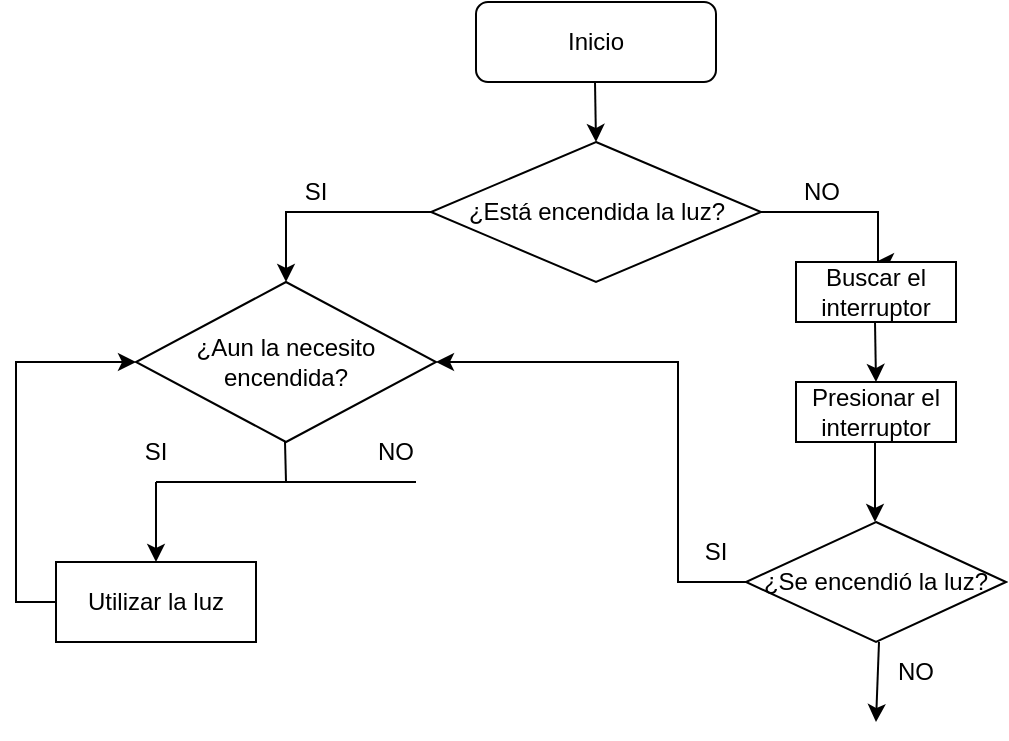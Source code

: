 <mxfile version="21.2.2" type="github">
  <diagram name="Page-1" id="yjx0suM_VuWiPLJv4gr1">
    <mxGraphModel dx="954" dy="647" grid="1" gridSize="10" guides="1" tooltips="1" connect="1" arrows="1" fold="1" page="1" pageScale="1" pageWidth="850" pageHeight="1100" math="0" shadow="0">
      <root>
        <mxCell id="0" />
        <mxCell id="1" parent="0" />
        <mxCell id="2-mPB67WOmI-iHg1lCJ8-1" value="Inicio" style="rounded=1;whiteSpace=wrap;html=1;" vertex="1" parent="1">
          <mxGeometry x="330" y="40" width="120" height="40" as="geometry" />
        </mxCell>
        <mxCell id="2-mPB67WOmI-iHg1lCJ8-29" style="edgeStyle=orthogonalEdgeStyle;rounded=0;orthogonalLoop=1;jettySize=auto;html=1;exitX=1;exitY=0.5;exitDx=0;exitDy=0;" edge="1" parent="1" source="2-mPB67WOmI-iHg1lCJ8-4">
          <mxGeometry relative="1" as="geometry">
            <mxPoint x="530" y="170" as="targetPoint" />
            <Array as="points">
              <mxPoint x="531" y="145" />
            </Array>
          </mxGeometry>
        </mxCell>
        <mxCell id="2-mPB67WOmI-iHg1lCJ8-48" style="edgeStyle=orthogonalEdgeStyle;rounded=0;orthogonalLoop=1;jettySize=auto;html=1;exitX=0;exitY=0.5;exitDx=0;exitDy=0;entryX=0.5;entryY=0;entryDx=0;entryDy=0;" edge="1" parent="1" source="2-mPB67WOmI-iHg1lCJ8-4" target="2-mPB67WOmI-iHg1lCJ8-14">
          <mxGeometry relative="1" as="geometry" />
        </mxCell>
        <mxCell id="2-mPB67WOmI-iHg1lCJ8-4" value="¿Está encendida la luz?" style="rhombus;whiteSpace=wrap;html=1;" vertex="1" parent="1">
          <mxGeometry x="307.5" y="110" width="165" height="70" as="geometry" />
        </mxCell>
        <mxCell id="2-mPB67WOmI-iHg1lCJ8-6" value="" style="endArrow=classic;html=1;rounded=0;" edge="1" parent="1">
          <mxGeometry relative="1" as="geometry">
            <mxPoint x="389.5" y="80" as="sourcePoint" />
            <mxPoint x="390" y="110" as="targetPoint" />
          </mxGeometry>
        </mxCell>
        <mxCell id="2-mPB67WOmI-iHg1lCJ8-10" value="SI" style="text;html=1;strokeColor=none;fillColor=none;align=center;verticalAlign=middle;whiteSpace=wrap;rounded=0;" vertex="1" parent="1">
          <mxGeometry x="220" y="120" width="60" height="30" as="geometry" />
        </mxCell>
        <mxCell id="2-mPB67WOmI-iHg1lCJ8-14" value="¿Aun la necesito encendida?" style="rhombus;whiteSpace=wrap;html=1;" vertex="1" parent="1">
          <mxGeometry x="160" y="180" width="150" height="80" as="geometry" />
        </mxCell>
        <mxCell id="2-mPB67WOmI-iHg1lCJ8-24" style="edgeStyle=orthogonalEdgeStyle;rounded=0;orthogonalLoop=1;jettySize=auto;html=1;exitX=0;exitY=0.5;exitDx=0;exitDy=0;entryX=0;entryY=0.5;entryDx=0;entryDy=0;" edge="1" parent="1" source="2-mPB67WOmI-iHg1lCJ8-19" target="2-mPB67WOmI-iHg1lCJ8-14">
          <mxGeometry relative="1" as="geometry">
            <mxPoint x="140" y="270" as="targetPoint" />
            <Array as="points">
              <mxPoint x="100" y="340" />
              <mxPoint x="100" y="220" />
            </Array>
          </mxGeometry>
        </mxCell>
        <mxCell id="2-mPB67WOmI-iHg1lCJ8-19" value="Utilizar la luz" style="rounded=0;whiteSpace=wrap;html=1;" vertex="1" parent="1">
          <mxGeometry x="120" y="320" width="100" height="40" as="geometry" />
        </mxCell>
        <mxCell id="2-mPB67WOmI-iHg1lCJ8-20" value="" style="endArrow=none;html=1;rounded=0;" edge="1" parent="1">
          <mxGeometry width="50" height="50" relative="1" as="geometry">
            <mxPoint x="235" y="280" as="sourcePoint" />
            <mxPoint x="234.5" y="260" as="targetPoint" />
          </mxGeometry>
        </mxCell>
        <mxCell id="2-mPB67WOmI-iHg1lCJ8-21" value="" style="endArrow=none;html=1;rounded=0;" edge="1" parent="1">
          <mxGeometry width="50" height="50" relative="1" as="geometry">
            <mxPoint x="170" y="280" as="sourcePoint" />
            <mxPoint x="300" y="280" as="targetPoint" />
          </mxGeometry>
        </mxCell>
        <mxCell id="2-mPB67WOmI-iHg1lCJ8-28" value="" style="edgeStyle=orthogonalEdgeStyle;rounded=0;orthogonalLoop=1;jettySize=auto;html=1;" edge="1" parent="1" source="2-mPB67WOmI-iHg1lCJ8-25" target="2-mPB67WOmI-iHg1lCJ8-19">
          <mxGeometry relative="1" as="geometry" />
        </mxCell>
        <mxCell id="2-mPB67WOmI-iHg1lCJ8-25" value="SI" style="text;html=1;strokeColor=none;fillColor=none;align=center;verticalAlign=middle;whiteSpace=wrap;rounded=0;" vertex="1" parent="1">
          <mxGeometry x="140" y="250" width="60" height="30" as="geometry" />
        </mxCell>
        <mxCell id="2-mPB67WOmI-iHg1lCJ8-30" value="Buscar el interruptor" style="rounded=0;whiteSpace=wrap;html=1;" vertex="1" parent="1">
          <mxGeometry x="490" y="170" width="80" height="30" as="geometry" />
        </mxCell>
        <mxCell id="2-mPB67WOmI-iHg1lCJ8-31" value="" style="endArrow=classic;html=1;rounded=0;" edge="1" parent="1">
          <mxGeometry width="50" height="50" relative="1" as="geometry">
            <mxPoint x="529.5" y="200" as="sourcePoint" />
            <mxPoint x="530" y="230" as="targetPoint" />
          </mxGeometry>
        </mxCell>
        <mxCell id="2-mPB67WOmI-iHg1lCJ8-32" value="Presionar el interruptor" style="rounded=0;whiteSpace=wrap;html=1;" vertex="1" parent="1">
          <mxGeometry x="490" y="230" width="80" height="30" as="geometry" />
        </mxCell>
        <mxCell id="2-mPB67WOmI-iHg1lCJ8-35" style="edgeStyle=orthogonalEdgeStyle;rounded=0;orthogonalLoop=1;jettySize=auto;html=1;entryX=1;entryY=0.5;entryDx=0;entryDy=0;" edge="1" parent="1" source="2-mPB67WOmI-iHg1lCJ8-33" target="2-mPB67WOmI-iHg1lCJ8-14">
          <mxGeometry relative="1" as="geometry">
            <mxPoint x="430" y="220" as="targetPoint" />
            <Array as="points">
              <mxPoint x="431" y="330" />
              <mxPoint x="431" y="220" />
            </Array>
          </mxGeometry>
        </mxCell>
        <mxCell id="2-mPB67WOmI-iHg1lCJ8-33" value="¿Se encendió la luz?" style="rhombus;whiteSpace=wrap;html=1;" vertex="1" parent="1">
          <mxGeometry x="465" y="300" width="130" height="60" as="geometry" />
        </mxCell>
        <mxCell id="2-mPB67WOmI-iHg1lCJ8-34" value="" style="endArrow=classic;html=1;rounded=0;" edge="1" parent="1">
          <mxGeometry width="50" height="50" relative="1" as="geometry">
            <mxPoint x="529.5" y="260" as="sourcePoint" />
            <mxPoint x="529.5" y="300" as="targetPoint" />
          </mxGeometry>
        </mxCell>
        <mxCell id="2-mPB67WOmI-iHg1lCJ8-36" value="SI" style="text;html=1;strokeColor=none;fillColor=none;align=center;verticalAlign=middle;whiteSpace=wrap;rounded=0;" vertex="1" parent="1">
          <mxGeometry x="420" y="300" width="60" height="30" as="geometry" />
        </mxCell>
        <mxCell id="2-mPB67WOmI-iHg1lCJ8-37" value="NO" style="text;html=1;strokeColor=none;fillColor=none;align=center;verticalAlign=middle;whiteSpace=wrap;rounded=0;" vertex="1" parent="1">
          <mxGeometry x="472.5" y="120" width="60" height="30" as="geometry" />
        </mxCell>
        <mxCell id="2-mPB67WOmI-iHg1lCJ8-38" value="NO" style="text;html=1;strokeColor=none;fillColor=none;align=center;verticalAlign=middle;whiteSpace=wrap;rounded=0;" vertex="1" parent="1">
          <mxGeometry x="260" y="250" width="60" height="30" as="geometry" />
        </mxCell>
        <mxCell id="2-mPB67WOmI-iHg1lCJ8-39" value="" style="endArrow=classic;html=1;rounded=0;" edge="1" parent="1">
          <mxGeometry width="50" height="50" relative="1" as="geometry">
            <mxPoint x="531.5" y="360" as="sourcePoint" />
            <mxPoint x="530" y="400" as="targetPoint" />
          </mxGeometry>
        </mxCell>
        <mxCell id="2-mPB67WOmI-iHg1lCJ8-40" value="NO" style="text;html=1;strokeColor=none;fillColor=none;align=center;verticalAlign=middle;whiteSpace=wrap;rounded=0;" vertex="1" parent="1">
          <mxGeometry x="520" y="360" width="60" height="30" as="geometry" />
        </mxCell>
      </root>
    </mxGraphModel>
  </diagram>
</mxfile>
